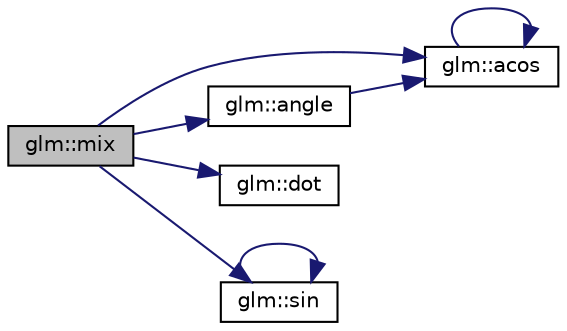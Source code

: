 digraph "glm::mix"
{
 // LATEX_PDF_SIZE
  edge [fontname="Helvetica",fontsize="10",labelfontname="Helvetica",labelfontsize="10"];
  node [fontname="Helvetica",fontsize="10",shape=record];
  rankdir="LR";
  Node1 [label="glm::mix",height=0.2,width=0.4,color="black", fillcolor="grey75", style="filled", fontcolor="black",tooltip=" "];
  Node1 -> Node2 [color="midnightblue",fontsize="10",style="solid",fontname="Helvetica"];
  Node2 [label="glm::acos",height=0.2,width=0.4,color="black", fillcolor="white", style="filled",URL="$group__core__func__trigonometric.html#ga58ad259b788528fe0a4bd2eeb5e381cc",tooltip=" "];
  Node2 -> Node2 [color="midnightblue",fontsize="10",style="solid",fontname="Helvetica"];
  Node1 -> Node3 [color="midnightblue",fontsize="10",style="solid",fontname="Helvetica"];
  Node3 [label="glm::angle",height=0.2,width=0.4,color="black", fillcolor="white", style="filled",URL="$group__gtc__quaternion.html#gad4a4448baedb198b2b1e7880d2544dc9",tooltip=" "];
  Node3 -> Node2 [color="midnightblue",fontsize="10",style="solid",fontname="Helvetica"];
  Node1 -> Node4 [color="midnightblue",fontsize="10",style="solid",fontname="Helvetica"];
  Node4 [label="glm::dot",height=0.2,width=0.4,color="black", fillcolor="white", style="filled",URL="$group__core__func__geometric.html#ga7dada304da2ba7dd3376ab4f178c3f6b",tooltip=" "];
  Node1 -> Node5 [color="midnightblue",fontsize="10",style="solid",fontname="Helvetica"];
  Node5 [label="glm::sin",height=0.2,width=0.4,color="black", fillcolor="white", style="filled",URL="$group__core__func__trigonometric.html#ga4a0ddceb6b1e64ce0e4da209dcb021d5",tooltip=" "];
  Node5 -> Node5 [color="midnightblue",fontsize="10",style="solid",fontname="Helvetica"];
}
